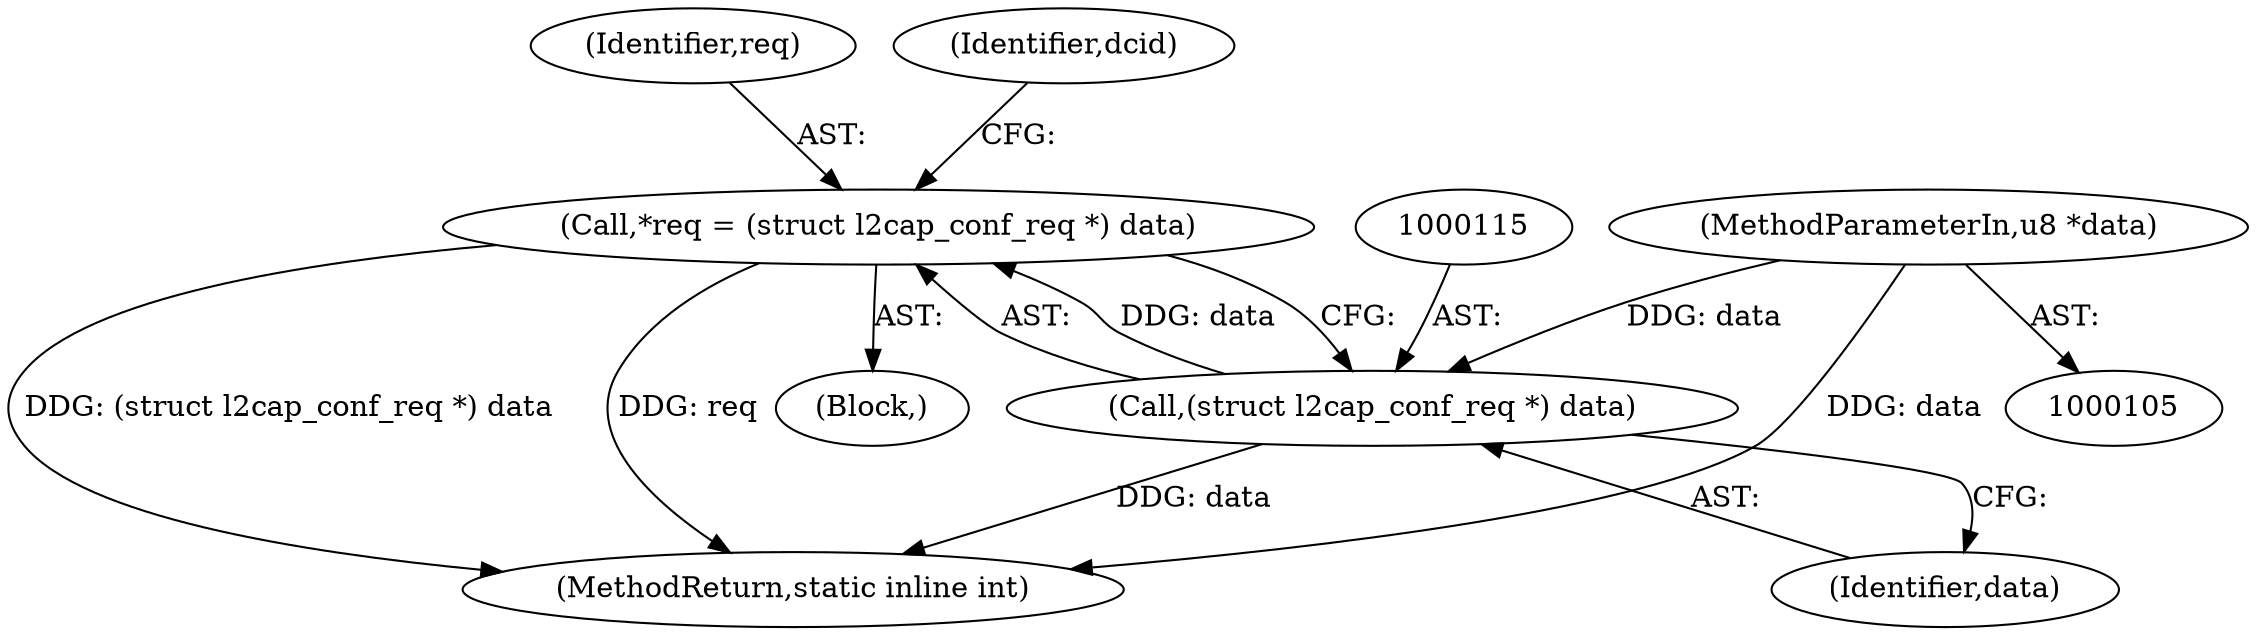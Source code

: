 digraph "0_linux_f2fcfcd670257236ebf2088bbdf26f6a8ef459fe_0@pointer" {
"1000112" [label="(Call,*req = (struct l2cap_conf_req *) data)"];
"1000114" [label="(Call,(struct l2cap_conf_req *) data)"];
"1000109" [label="(MethodParameterIn,u8 *data)"];
"1000114" [label="(Call,(struct l2cap_conf_req *) data)"];
"1000113" [label="(Identifier,req)"];
"1000110" [label="(Block,)"];
"1000109" [label="(MethodParameterIn,u8 *data)"];
"1000304" [label="(MethodReturn,static inline int)"];
"1000123" [label="(Identifier,dcid)"];
"1000116" [label="(Identifier,data)"];
"1000112" [label="(Call,*req = (struct l2cap_conf_req *) data)"];
"1000112" -> "1000110"  [label="AST: "];
"1000112" -> "1000114"  [label="CFG: "];
"1000113" -> "1000112"  [label="AST: "];
"1000114" -> "1000112"  [label="AST: "];
"1000123" -> "1000112"  [label="CFG: "];
"1000112" -> "1000304"  [label="DDG: (struct l2cap_conf_req *) data"];
"1000112" -> "1000304"  [label="DDG: req"];
"1000114" -> "1000112"  [label="DDG: data"];
"1000114" -> "1000116"  [label="CFG: "];
"1000115" -> "1000114"  [label="AST: "];
"1000116" -> "1000114"  [label="AST: "];
"1000114" -> "1000304"  [label="DDG: data"];
"1000109" -> "1000114"  [label="DDG: data"];
"1000109" -> "1000105"  [label="AST: "];
"1000109" -> "1000304"  [label="DDG: data"];
}
